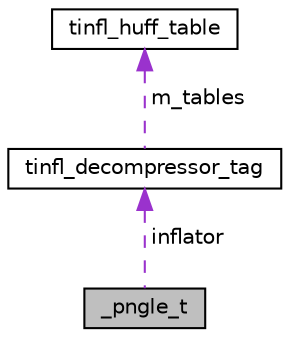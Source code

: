 digraph "_pngle_t"
{
 // LATEX_PDF_SIZE
  edge [fontname="Helvetica",fontsize="10",labelfontname="Helvetica",labelfontsize="10"];
  node [fontname="Helvetica",fontsize="10",shape=record];
  Node1 [label="_pngle_t",height=0.2,width=0.4,color="black", fillcolor="grey75", style="filled", fontcolor="black",tooltip=" "];
  Node2 -> Node1 [dir="back",color="darkorchid3",fontsize="10",style="dashed",label=" inflator" ,fontname="Helvetica"];
  Node2 [label="tinfl_decompressor_tag",height=0.2,width=0.4,color="black", fillcolor="white", style="filled",URL="$d7/d4b/structtinfl__decompressor__tag.html",tooltip=" "];
  Node3 -> Node2 [dir="back",color="darkorchid3",fontsize="10",style="dashed",label=" m_tables" ,fontname="Helvetica"];
  Node3 [label="tinfl_huff_table",height=0.2,width=0.4,color="black", fillcolor="white", style="filled",URL="$d1/dd4/structtinfl__huff__table.html",tooltip=" "];
}
